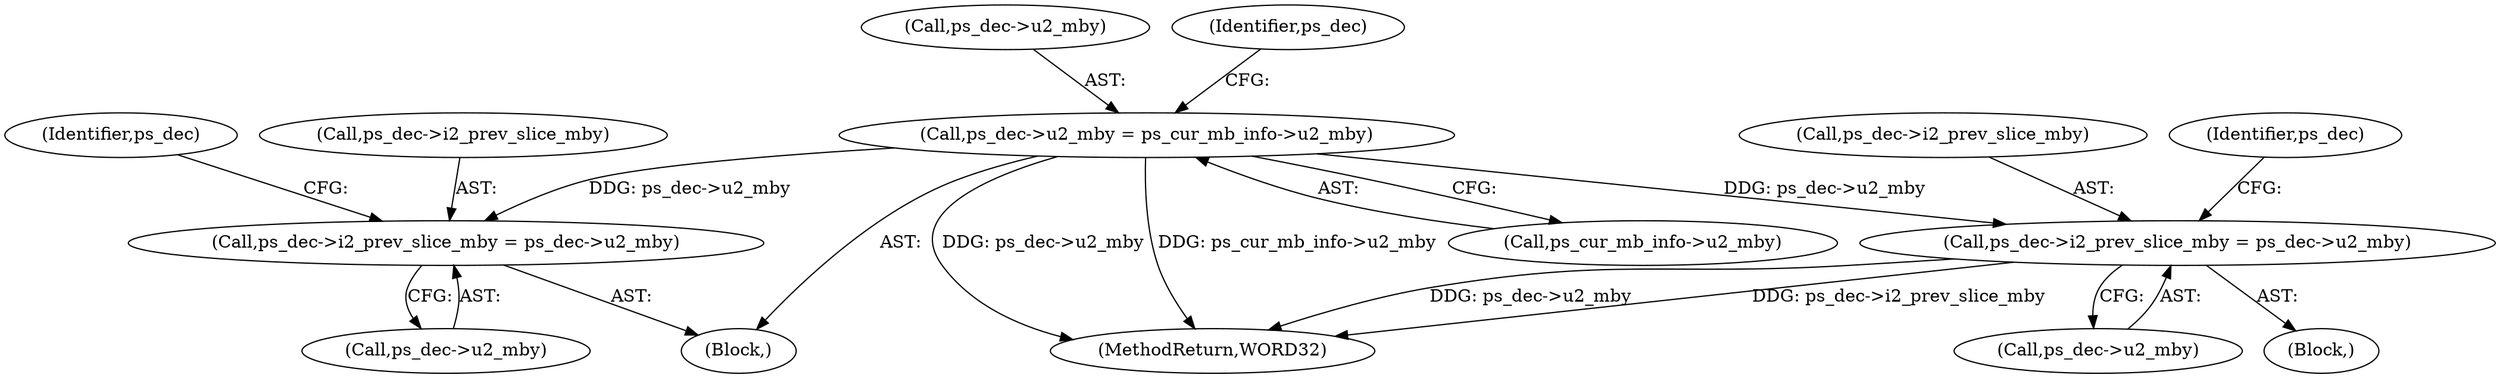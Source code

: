 digraph "0_Android_4a524d3a8ae9aa20c36430008e6bd429443f8f1d_1@pointer" {
"1000531" [label="(Call,ps_dec->u2_mby = ps_cur_mb_info->u2_mby)"];
"1000698" [label="(Call,ps_dec->i2_prev_slice_mby = ps_dec->u2_mby)"];
"1001257" [label="(Call,ps_dec->i2_prev_slice_mby = ps_dec->u2_mby)"];
"1000702" [label="(Call,ps_dec->u2_mby)"];
"1000532" [label="(Call,ps_dec->u2_mby)"];
"1001257" [label="(Call,ps_dec->i2_prev_slice_mby = ps_dec->u2_mby)"];
"1001261" [label="(Call,ps_dec->u2_mby)"];
"1001284" [label="(MethodReturn,WORD32)"];
"1001267" [label="(Identifier,ps_dec)"];
"1000707" [label="(Identifier,ps_dec)"];
"1000535" [label="(Call,ps_cur_mb_info->u2_mby)"];
"1000486" [label="(Block,)"];
"1000699" [label="(Call,ps_dec->i2_prev_slice_mby)"];
"1001258" [label="(Call,ps_dec->i2_prev_slice_mby)"];
"1000540" [label="(Identifier,ps_dec)"];
"1000531" [label="(Call,ps_dec->u2_mby = ps_cur_mb_info->u2_mby)"];
"1000698" [label="(Call,ps_dec->i2_prev_slice_mby = ps_dec->u2_mby)"];
"1000136" [label="(Block,)"];
"1000531" -> "1000486"  [label="AST: "];
"1000531" -> "1000535"  [label="CFG: "];
"1000532" -> "1000531"  [label="AST: "];
"1000535" -> "1000531"  [label="AST: "];
"1000540" -> "1000531"  [label="CFG: "];
"1000531" -> "1001284"  [label="DDG: ps_cur_mb_info->u2_mby"];
"1000531" -> "1001284"  [label="DDG: ps_dec->u2_mby"];
"1000531" -> "1000698"  [label="DDG: ps_dec->u2_mby"];
"1000531" -> "1001257"  [label="DDG: ps_dec->u2_mby"];
"1000698" -> "1000486"  [label="AST: "];
"1000698" -> "1000702"  [label="CFG: "];
"1000699" -> "1000698"  [label="AST: "];
"1000702" -> "1000698"  [label="AST: "];
"1000707" -> "1000698"  [label="CFG: "];
"1001257" -> "1000136"  [label="AST: "];
"1001257" -> "1001261"  [label="CFG: "];
"1001258" -> "1001257"  [label="AST: "];
"1001261" -> "1001257"  [label="AST: "];
"1001267" -> "1001257"  [label="CFG: "];
"1001257" -> "1001284"  [label="DDG: ps_dec->i2_prev_slice_mby"];
"1001257" -> "1001284"  [label="DDG: ps_dec->u2_mby"];
}
